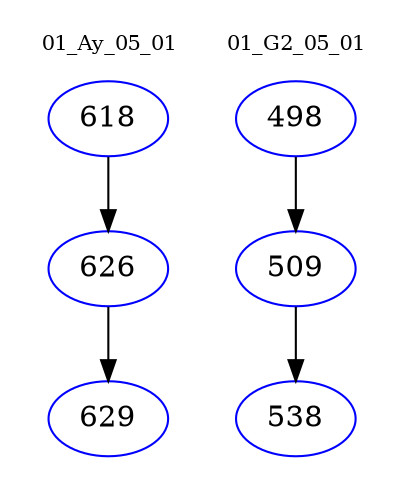 digraph{
subgraph cluster_0 {
color = white
label = "01_Ay_05_01";
fontsize=10;
T0_618 [label="618", color="blue"]
T0_618 -> T0_626 [color="black"]
T0_626 [label="626", color="blue"]
T0_626 -> T0_629 [color="black"]
T0_629 [label="629", color="blue"]
}
subgraph cluster_1 {
color = white
label = "01_G2_05_01";
fontsize=10;
T1_498 [label="498", color="blue"]
T1_498 -> T1_509 [color="black"]
T1_509 [label="509", color="blue"]
T1_509 -> T1_538 [color="black"]
T1_538 [label="538", color="blue"]
}
}
